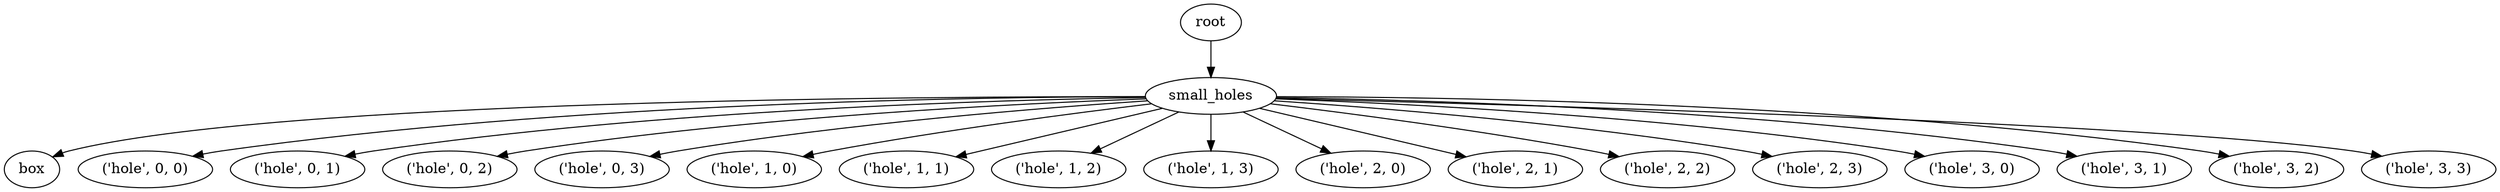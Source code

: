 digraph small_holes {
    root_205 [label="root"];
    small_holes_206 [label="small_holes"];
    box_207 [label="box"];
    hole_208 [label="\('hole',\ 0,\ 0\)"];
    hole_209 [label="\('hole',\ 0,\ 1\)"];
    hole_210 [label="\('hole',\ 0,\ 2\)"];
    hole_211 [label="\('hole',\ 0,\ 3\)"];
    hole_212 [label="\('hole',\ 1,\ 0\)"];
    hole_213 [label="\('hole',\ 1,\ 1\)"];
    hole_214 [label="\('hole',\ 1,\ 2\)"];
    hole_215 [label="\('hole',\ 1,\ 3\)"];
    hole_216 [label="\('hole',\ 2,\ 0\)"];
    hole_217 [label="\('hole',\ 2,\ 1\)"];
    hole_218 [label="\('hole',\ 2,\ 2\)"];
    hole_219 [label="\('hole',\ 2,\ 3\)"];
    hole_220 [label="\('hole',\ 3,\ 0\)"];
    hole_221 [label="\('hole',\ 3,\ 1\)"];
    hole_222 [label="\('hole',\ 3,\ 2\)"];
    hole_223 [label="\('hole',\ 3,\ 3\)"];
    root_205 -> small_holes_206;
    small_holes_206 -> box_207;
    small_holes_206 -> hole_208;
    small_holes_206 -> hole_209;
    small_holes_206 -> hole_210;
    small_holes_206 -> hole_211;
    small_holes_206 -> hole_212;
    small_holes_206 -> hole_213;
    small_holes_206 -> hole_214;
    small_holes_206 -> hole_215;
    small_holes_206 -> hole_216;
    small_holes_206 -> hole_217;
    small_holes_206 -> hole_218;
    small_holes_206 -> hole_219;
    small_holes_206 -> hole_220;
    small_holes_206 -> hole_221;
    small_holes_206 -> hole_222;
    small_holes_206 -> hole_223;
}

